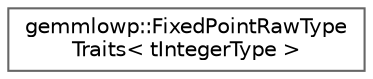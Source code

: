 digraph "Graphical Class Hierarchy"
{
 // LATEX_PDF_SIZE
  bgcolor="transparent";
  edge [fontname=Helvetica,fontsize=10,labelfontname=Helvetica,labelfontsize=10];
  node [fontname=Helvetica,fontsize=10,shape=box,height=0.2,width=0.4];
  rankdir="LR";
  Node0 [id="Node000000",label="gemmlowp::FixedPointRawType\lTraits\< tIntegerType \>",height=0.2,width=0.4,color="grey40", fillcolor="white", style="filled",URL="$structgemmlowp_1_1_fixed_point_raw_type_traits.html",tooltip=" "];
}
